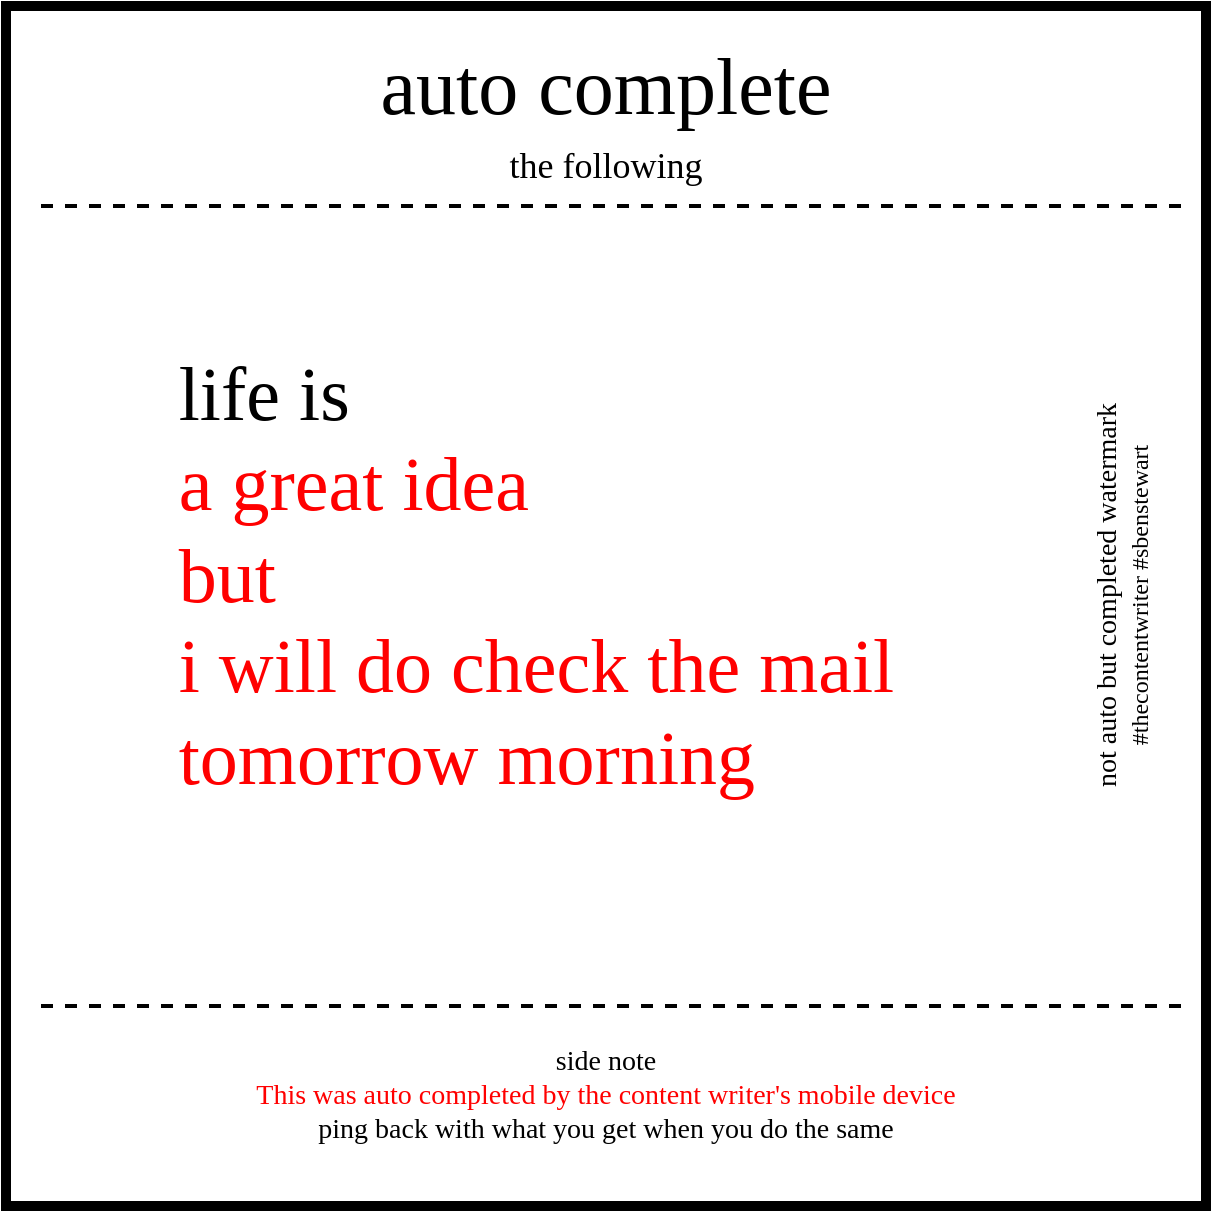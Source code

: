 <mxfile version="12.5.3" type="device"><diagram id="dX7Dphyso45SB9-RoEhv" name="Page-1"><mxGraphModel dx="742" dy="523" grid="1" gridSize="10" guides="1" tooltips="1" connect="1" arrows="1" fold="1" page="1" pageScale="1" pageWidth="827" pageHeight="1169" math="0" shadow="0"><root><mxCell id="0"/><mxCell id="1" parent="0"/><mxCell id="nfxZPmU7g6QgWNAvG-ER-2" value="" style="whiteSpace=wrap;html=1;aspect=fixed;strokeWidth=5;" parent="1" vertex="1"><mxGeometry x="210" y="90" width="600" height="600" as="geometry"/></mxCell><mxCell id="8b6ggLF4gSHIukh4vJdm-18" value="&lt;font face=&quot;xkcd&quot;&gt;&lt;span style=&quot;font-size: 40px&quot;&gt;auto complete&lt;/span&gt;&lt;br&gt;&lt;/font&gt;" style="text;html=1;strokeColor=none;fillColor=none;align=center;verticalAlign=middle;whiteSpace=wrap;rounded=0;" parent="1" vertex="1"><mxGeometry x="210" y="120" width="600" height="20" as="geometry"/></mxCell><mxCell id="8b6ggLF4gSHIukh4vJdm-24" value="&lt;font face=&quot;xkcd&quot;&gt;&lt;span style=&quot;font-size: 18px&quot;&gt;the following&lt;/span&gt;&lt;br&gt;&lt;/font&gt;" style="text;html=1;strokeColor=none;fillColor=none;align=center;verticalAlign=middle;whiteSpace=wrap;rounded=0;" parent="1" vertex="1"><mxGeometry x="210" y="160" width="600" height="20" as="geometry"/></mxCell><mxCell id="8b6ggLF4gSHIukh4vJdm-30" value="" style="endArrow=none;dashed=1;html=1;strokeWidth=2;" parent="1" edge="1"><mxGeometry width="50" height="50" relative="1" as="geometry"><mxPoint x="797.5" y="190" as="sourcePoint"/><mxPoint x="222.5" y="190" as="targetPoint"/></mxGeometry></mxCell><mxCell id="k-dpR7HA_-HZ3Fbqk2lw-16" value="" style="endArrow=none;dashed=1;html=1;strokeWidth=2;" parent="1" edge="1"><mxGeometry width="50" height="50" relative="1" as="geometry"><mxPoint x="797.5" y="590" as="sourcePoint"/><mxPoint x="222.5" y="590" as="targetPoint"/></mxGeometry></mxCell><mxCell id="k-dpR7HA_-HZ3Fbqk2lw-17" value="&lt;font face=&quot;xkcd&quot;&gt;&lt;span style=&quot;font-size: 14px&quot;&gt;side note&lt;br&gt;&lt;font color=&quot;#ff0000&quot;&gt;This was auto completed by the content writer's mobile device&lt;/font&gt;&lt;br&gt;ping back with what you get when you do the same&lt;br&gt;&lt;/span&gt;&lt;/font&gt;" style="text;html=1;strokeColor=none;fillColor=none;align=center;verticalAlign=middle;whiteSpace=wrap;rounded=0;" parent="1" vertex="1"><mxGeometry x="210" y="600" width="600" height="70" as="geometry"/></mxCell><mxCell id="euaHSMH8fYii958cPEId-22" style="edgeStyle=orthogonalEdgeStyle;rounded=0;orthogonalLoop=1;jettySize=auto;html=1;exitX=0.5;exitY=1;exitDx=0;exitDy=0;strokeWidth=2;" parent="1" edge="1"><mxGeometry relative="1" as="geometry"><mxPoint x="661" y="451" as="sourcePoint"/><mxPoint x="661" y="451" as="targetPoint"/></mxGeometry></mxCell><mxCell id="pKVuHFSoDqtFi99w7tCS-15" value="&lt;font face=&quot;xkcd&quot;&gt;&lt;span style=&quot;font-size: 14px&quot;&gt;not auto but completed watermark&lt;/span&gt;&lt;/font&gt;&lt;font face=&quot;xkcd&quot;&gt;&lt;span style=&quot;font-size: 14px&quot;&gt;&lt;br&gt;&lt;/span&gt;#thecontentwriter #sbenstewart&lt;br&gt;&lt;/font&gt;" style="text;html=1;strokeColor=none;fillColor=none;align=center;verticalAlign=middle;whiteSpace=wrap;rounded=0;rotation=-90;" parent="1" vertex="1"><mxGeometry x="593.44" y="374" width="349.13" height="20" as="geometry"/></mxCell><mxCell id="zNyoz1cLan-T5TcCjyrq-1" value="&lt;div style=&quot;text-align: left ; font-size: 38px&quot;&gt;&lt;font style=&quot;font-size: 38px&quot;&gt;life is&lt;/font&gt;&lt;/div&gt;&lt;font style=&quot;font-size: 38px&quot; color=&quot;#ff0000&quot;&gt;&lt;font style=&quot;font-size: 38px&quot;&gt;&lt;div style=&quot;text-align: left&quot;&gt;&lt;font style=&quot;font-size: 38px&quot;&gt;&lt;font face=&quot;xkcd&quot; style=&quot;font-size: 38px&quot;&gt;a&amp;nbsp;&lt;/font&gt;great&amp;nbsp;&lt;/font&gt;&lt;font face=&quot;xkcd&quot; style=&quot;font-size: 38px&quot;&gt;idea&lt;/font&gt;&lt;/div&gt;&lt;/font&gt;&lt;font face=&quot;xkcd&quot; style=&quot;font-size: 38px&quot;&gt;&lt;div style=&quot;text-align: left&quot;&gt;&lt;span&gt;but&amp;nbsp;&lt;/span&gt;&lt;/div&gt;&lt;font style=&quot;font-size: 38px&quot;&gt;&lt;div style=&quot;text-align: left&quot;&gt;&lt;span&gt;i will do check the mail&amp;nbsp;&lt;/span&gt;&lt;/div&gt;&lt;div style=&quot;text-align: left&quot;&gt;tomorrow morning&lt;/div&gt;&lt;/font&gt;&lt;/font&gt;&lt;/font&gt;" style="text;html=1;strokeColor=none;fillColor=none;align=center;verticalAlign=middle;whiteSpace=wrap;rounded=0;fontFamily=xkcd;" vertex="1" parent="1"><mxGeometry x="250" y="260" width="460" height="230" as="geometry"/></mxCell></root></mxGraphModel></diagram></mxfile>